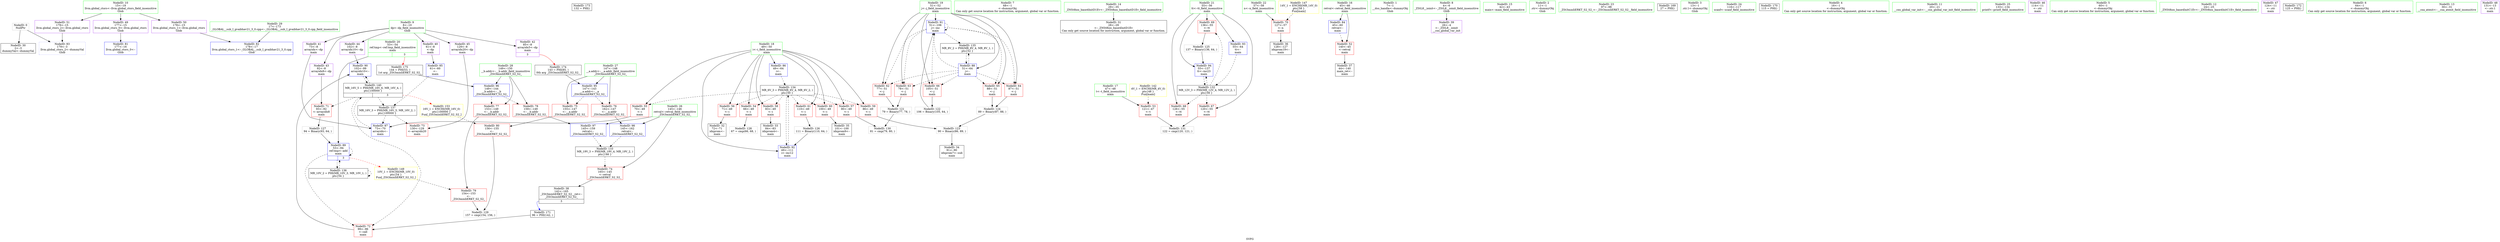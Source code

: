 digraph "SVFG" {
	label="SVFG";

	Node0x55b648864eb0 [shape=record,color=grey,label="{NodeID: 0\nNullPtr}"];
	Node0x55b648864eb0 -> Node0x55b64887a570[style=solid];
	Node0x55b648864eb0 -> Node0x55b64887e1f0[style=solid];
	Node0x55b6488929d0 [shape=record,color=black,label="{NodeID: 173\n132 = PHI()\n}"];
	Node0x55b64887e7d0 [shape=record,color=blue,label="{NodeID: 90\n102\<--99\narrayidx10\<--\nmain\n}"];
	Node0x55b64887e7d0 -> Node0x55b6488892c0[style=dashed];
	Node0x55b6488792f0 [shape=record,color=green,label="{NodeID: 7\n68\<--1\n\<--dummyObj\nCan only get source location for instruction, argument, global var or function.}"];
	Node0x55b64887b540 [shape=record,color=blue,label="{NodeID: 97\n145\<--159\nretval\<--\n_ZSt3minIiERKT_S2_S2_\n}"];
	Node0x55b64887b540 -> Node0x55b648886fc0[style=dashed];
	Node0x55b648879750 [shape=record,color=green,label="{NodeID: 14\n29\<--35\n_ZNSt8ios_base4InitD1Ev\<--_ZNSt8ios_base4InitD1Ev_field_insensitive\n}"];
	Node0x55b648879750 -> Node0x55b64887a670[style=solid];
	Node0x55b648879d60 [shape=record,color=green,label="{NodeID: 21\n55\<--56\ntt\<--tt_field_insensitive\nmain\n}"];
	Node0x55b648879d60 -> Node0x55b64887d490[style=solid];
	Node0x55b648879d60 -> Node0x55b64887d560[style=solid];
	Node0x55b648879d60 -> Node0x55b64887d630[style=solid];
	Node0x55b648879d60 -> Node0x55b64887ea40[style=solid];
	Node0x55b648879d60 -> Node0x55b64887eb10[style=solid];
	Node0x55b64887a3a0 [shape=record,color=green,label="{NodeID: 28\n149\<--150\n__b.addr\<--__b.addr_field_insensitive\n_ZSt3minIiERKT_S2_S2_\n}"];
	Node0x55b64887a3a0 -> Node0x55b64887dcb0[style=solid];
	Node0x55b64887a3a0 -> Node0x55b64887dd80[style=solid];
	Node0x55b64887a3a0 -> Node0x55b64887b470[style=solid];
	Node0x55b64887a9e0 [shape=record,color=black,label="{NodeID: 35\n101\<--100\nidxprom9\<--\nmain\n}"];
	Node0x55b648881250 [shape=record,color=grey,label="{NodeID: 125\n137 = Binary(136, 64, )\n}"];
	Node0x55b648881250 -> Node0x55b64887eb10[style=solid];
	Node0x55b64887af90 [shape=record,color=purple,label="{NodeID: 42\n85\<--8\narrayidx5\<--dp\nmain\n|{<s0>3}}"];
	Node0x55b64887af90:s0 -> Node0x55b6488930c0[style=solid,color=red];
	Node0x55b648886ac0 [shape=record,color=black,label="{NodeID: 132\nMR_12V_3 = PHI(MR_12V_4, MR_12V_2, )\npts\{56 \}\n}"];
	Node0x55b648886ac0 -> Node0x55b64887d490[style=dashed];
	Node0x55b648886ac0 -> Node0x55b64887d560[style=dashed];
	Node0x55b648886ac0 -> Node0x55b64887d630[style=dashed];
	Node0x55b648886ac0 -> Node0x55b64887eb10[style=dashed];
	Node0x55b64887c560 [shape=record,color=purple,label="{NodeID: 49\n177\<--15\nllvm.global_ctors_0\<--llvm.global_ctors\nGlob }"];
	Node0x55b64887c560 -> Node0x55b64887dff0[style=solid];
	Node0x55b64887cba0 [shape=record,color=red,label="{NodeID: 56\n71\<--49\n\<--i\nmain\n}"];
	Node0x55b64887cba0 -> Node0x55b64887a770[style=solid];
	Node0x55b64887d150 [shape=record,color=red,label="{NodeID: 63\n78\<--51\n\<--j\nmain\n}"];
	Node0x55b64887d150 -> Node0x55b648880c50[style=solid];
	Node0x55b64888acb0 [shape=record,color=yellow,style=double,label="{NodeID: 153\n16V_1 = ENCHI(MR_16V_0)\npts\{100000 \}\nFun[_ZSt3minIiERKT_S2_S2_]}"];
	Node0x55b64888acb0 -> Node0x55b64887df20[style=dashed];
	Node0x55b64887d700 [shape=record,color=red,label="{NodeID: 70\n127\<--57\n\<--n\nmain\n}"];
	Node0x55b64887d700 -> Node0x55b64887aab0[style=solid];
	Node0x55b64887dcb0 [shape=record,color=red,label="{NodeID: 77\n153\<--149\n\<--__b.addr\n_ZSt3minIiERKT_S2_S2_\n}"];
	Node0x55b64887dcb0 -> Node0x55b64887de50[style=solid];
	Node0x55b64887e2f0 [shape=record,color=blue,label="{NodeID: 84\n45\<--60\nretval\<--\nmain\n}"];
	Node0x55b64887e2f0 -> Node0x55b64887c860[style=dashed];
	Node0x55b6488787e0 [shape=record,color=green,label="{NodeID: 1\n7\<--1\n__dso_handle\<--dummyObj\nGlob }"];
	Node0x55b6488930c0 [shape=record,color=black,label="{NodeID: 174\n143 = PHI(85, )\n0th arg _ZSt3minIiERKT_S2_S2_ }"];
	Node0x55b6488930c0 -> Node0x55b64887ebe0[style=solid];
	Node0x55b64887e8a0 [shape=record,color=blue,label="{NodeID: 91\n51\<--106\nj\<--inc\nmain\n}"];
	Node0x55b64887e8a0 -> Node0x55b64887d080[style=dashed];
	Node0x55b64887e8a0 -> Node0x55b64887d150[style=dashed];
	Node0x55b64887e8a0 -> Node0x55b64887d220[style=dashed];
	Node0x55b64887e8a0 -> Node0x55b64887d2f0[style=dashed];
	Node0x55b64887e8a0 -> Node0x55b64887d3c0[style=dashed];
	Node0x55b64887e8a0 -> Node0x55b64887e8a0[style=dashed];
	Node0x55b64887e8a0 -> Node0x55b6488879c0[style=dashed];
	Node0x55b648879380 [shape=record,color=green,label="{NodeID: 8\n4\<--6\n_ZStL8__ioinit\<--_ZStL8__ioinit_field_insensitive\nGlob }"];
	Node0x55b648879380 -> Node0x55b64887ad20[style=solid];
	Node0x55b64887b610 [shape=record,color=blue,label="{NodeID: 98\n145\<--162\nretval\<--\n_ZSt3minIiERKT_S2_S2_\n}"];
	Node0x55b64887b610 -> Node0x55b648886fc0[style=dashed];
	Node0x55b648879850 [shape=record,color=green,label="{NodeID: 15\n42\<--43\nmain\<--main_field_insensitive\n}"];
	Node0x55b648879e30 [shape=record,color=green,label="{NodeID: 22\n57\<--58\nn\<--n_field_insensitive\nmain\n}"];
	Node0x55b648879e30 -> Node0x55b64887d700[style=solid];
	Node0x55b64887a470 [shape=record,color=green,label="{NodeID: 29\n17\<--173\n_GLOBAL__sub_I_gvaibhav21_3_0.cpp\<--_GLOBAL__sub_I_gvaibhav21_3_0.cpp_field_insensitive\n}"];
	Node0x55b64887a470 -> Node0x55b64887e0f0[style=solid];
	Node0x55b64887aab0 [shape=record,color=black,label="{NodeID: 36\n128\<--127\nidxprom19\<--\nmain\n}"];
	Node0x55b6488813d0 [shape=record,color=grey,label="{NodeID: 126\n111 = Binary(110, 64, )\n}"];
	Node0x55b6488813d0 -> Node0x55b64887e970[style=solid];
	Node0x55b64887b060 [shape=record,color=purple,label="{NodeID: 43\n92\<--8\narrayidx8\<--dp\nmain\n}"];
	Node0x55b64887b060 -> Node0x55b64887d7d0[style=solid];
	Node0x55b648886fc0 [shape=record,color=black,label="{NodeID: 133\nMR_19V_3 = PHI(MR_19V_4, MR_19V_2, )\npts\{146 \}\n}"];
	Node0x55b648886fc0 -> Node0x55b64887da40[style=dashed];
	Node0x55b64887c660 [shape=record,color=purple,label="{NodeID: 50\n178\<--15\nllvm.global_ctors_1\<--llvm.global_ctors\nGlob }"];
	Node0x55b64887c660 -> Node0x55b64887e0f0[style=solid];
	Node0x55b6488892c0 [shape=record,color=black,label="{NodeID: 140\nMR_16V_5 = PHI(MR_16V_6, MR_16V_4, )\npts\{100000 \}\n|{|<s4>3}}"];
	Node0x55b6488892c0 -> Node0x55b64887d7d0[style=dashed];
	Node0x55b6488892c0 -> Node0x55b64887d8a0[style=dashed];
	Node0x55b6488892c0 -> Node0x55b64887e7d0[style=dashed];
	Node0x55b6488892c0 -> Node0x55b6488883c0[style=dashed];
	Node0x55b6488892c0:s4 -> Node0x55b64888acb0[style=dashed,color=red];
	Node0x55b64887cc70 [shape=record,color=red,label="{NodeID: 57\n80\<--49\n\<--i\nmain\n}"];
	Node0x55b64887cc70 -> Node0x55b64887be40[style=solid];
	Node0x55b64888a740 [shape=record,color=yellow,style=double,label="{NodeID: 147\n14V_1 = ENCHI(MR_14V_0)\npts\{58 \}\nFun[main]}"];
	Node0x55b64888a740 -> Node0x55b64887d700[style=dashed];
	Node0x55b64887d220 [shape=record,color=red,label="{NodeID: 64\n87\<--51\n\<--j\nmain\n}"];
	Node0x55b64887d220 -> Node0x55b6488810d0[style=solid];
	Node0x55b64887d7d0 [shape=record,color=red,label="{NodeID: 71\n93\<--92\n\<--arrayidx8\nmain\n}"];
	Node0x55b64887d7d0 -> Node0x55b648881550[style=solid];
	Node0x55b64887dd80 [shape=record,color=red,label="{NodeID: 78\n159\<--149\n\<--__b.addr\n_ZSt3minIiERKT_S2_S2_\n}"];
	Node0x55b64887dd80 -> Node0x55b64887b540[style=solid];
	Node0x55b64887e3c0 [shape=record,color=blue,label="{NodeID: 85\n61\<--60\n\<--\nmain\n}"];
	Node0x55b64887e3c0 -> Node0x55b6488883c0[style=dashed];
	Node0x55b648878870 [shape=record,color=green,label="{NodeID: 2\n11\<--1\n.str\<--dummyObj\nGlob }"];
	Node0x55b648893220 [shape=record,color=black,label="{NodeID: 175\n144 = PHI(53, )\n1st arg _ZSt3minIiERKT_S2_S2_ }"];
	Node0x55b648893220 -> Node0x55b64887b470[style=solid];
	Node0x55b64887e970 [shape=record,color=blue,label="{NodeID: 92\n49\<--111\ni\<--inc12\nmain\n}"];
	Node0x55b64887e970 -> Node0x55b6488874c0[style=dashed];
	Node0x55b648879410 [shape=record,color=green,label="{NodeID: 9\n8\<--10\ndp\<--dp_field_insensitive\nGlob }"];
	Node0x55b648879410 -> Node0x55b64887adf0[style=solid];
	Node0x55b648879410 -> Node0x55b64887aec0[style=solid];
	Node0x55b648879410 -> Node0x55b64887af90[style=solid];
	Node0x55b648879410 -> Node0x55b64887b060[style=solid];
	Node0x55b648879410 -> Node0x55b64887b130[style=solid];
	Node0x55b648879410 -> Node0x55b64887b200[style=solid];
	Node0x55b648879950 [shape=record,color=green,label="{NodeID: 16\n45\<--46\nretval\<--retval_field_insensitive\nmain\n}"];
	Node0x55b648879950 -> Node0x55b64887c860[style=solid];
	Node0x55b648879950 -> Node0x55b64887e2f0[style=solid];
	Node0x55b648879f00 [shape=record,color=green,label="{NodeID: 23\n97\<--98\n_ZSt3minIiERKT_S2_S2_\<--_ZSt3minIiERKT_S2_S2__field_insensitive\n}"];
	Node0x55b64887a570 [shape=record,color=black,label="{NodeID: 30\n2\<--3\ndummyVal\<--dummyVal\n}"];
	Node0x55b64887ab80 [shape=record,color=black,label="{NodeID: 37\n44\<--140\nmain_ret\<--\nmain\n}"];
	Node0x55b648881550 [shape=record,color=grey,label="{NodeID: 127\n94 = Binary(93, 64, )\n}"];
	Node0x55b648881550 -> Node0x55b64887e700[style=solid];
	Node0x55b64887b130 [shape=record,color=purple,label="{NodeID: 44\n102\<--8\narrayidx10\<--dp\nmain\n}"];
	Node0x55b64887b130 -> Node0x55b64887e7d0[style=solid];
	Node0x55b6488874c0 [shape=record,color=black,label="{NodeID: 134\nMR_6V_3 = PHI(MR_6V_4, MR_6V_2, )\npts\{50 \}\n}"];
	Node0x55b6488874c0 -> Node0x55b64887ca00[style=dashed];
	Node0x55b6488874c0 -> Node0x55b64887cad0[style=dashed];
	Node0x55b6488874c0 -> Node0x55b64887cba0[style=dashed];
	Node0x55b6488874c0 -> Node0x55b64887cc70[style=dashed];
	Node0x55b6488874c0 -> Node0x55b64887cd40[style=dashed];
	Node0x55b6488874c0 -> Node0x55b64887ce10[style=dashed];
	Node0x55b6488874c0 -> Node0x55b64887cee0[style=dashed];
	Node0x55b6488874c0 -> Node0x55b64887cfb0[style=dashed];
	Node0x55b6488874c0 -> Node0x55b64887e970[style=dashed];
	Node0x55b64887c760 [shape=record,color=purple,label="{NodeID: 51\n179\<--15\nllvm.global_ctors_2\<--llvm.global_ctors\nGlob }"];
	Node0x55b64887c760 -> Node0x55b64887e1f0[style=solid];
	Node0x55b64887cd40 [shape=record,color=red,label="{NodeID: 58\n83\<--49\n\<--i\nmain\n}"];
	Node0x55b64887cd40 -> Node0x55b64887a840[style=solid];
	Node0x55b64887d2f0 [shape=record,color=red,label="{NodeID: 65\n88\<--51\n\<--j\nmain\n}"];
	Node0x55b64887d2f0 -> Node0x55b6488810d0[style=solid];
	Node0x55b64887d8a0 [shape=record,color=red,label="{NodeID: 72\n99\<--96\n\<--call\nmain\n}"];
	Node0x55b64887d8a0 -> Node0x55b64887e7d0[style=solid];
	Node0x55b64887de50 [shape=record,color=red,label="{NodeID: 79\n154\<--153\n\<--\n_ZSt3minIiERKT_S2_S2_\n}"];
	Node0x55b64887de50 -> Node0x55b64887bcc0[style=solid];
	Node0x55b6486db0a0 [shape=record,color=black,label="{NodeID: 169\n27 = PHI()\n}"];
	Node0x55b64887e490 [shape=record,color=blue,label="{NodeID: 86\n49\<--64\ni\<--\nmain\n}"];
	Node0x55b64887e490 -> Node0x55b6488874c0[style=dashed];
	Node0x55b648878900 [shape=record,color=green,label="{NodeID: 3\n13\<--1\n.str.1\<--dummyObj\nGlob }"];
	Node0x55b64887ea40 [shape=record,color=blue,label="{NodeID: 93\n55\<--64\ntt\<--\nmain\n}"];
	Node0x55b64887ea40 -> Node0x55b648886ac0[style=dashed];
	Node0x55b6488794a0 [shape=record,color=green,label="{NodeID: 10\n15\<--19\nllvm.global_ctors\<--llvm.global_ctors_field_insensitive\nGlob }"];
	Node0x55b6488794a0 -> Node0x55b64887c560[style=solid];
	Node0x55b6488794a0 -> Node0x55b64887c660[style=solid];
	Node0x55b6488794a0 -> Node0x55b64887c760[style=solid];
	Node0x55b648879a20 [shape=record,color=green,label="{NodeID: 17\n47\<--48\nt\<--t_field_insensitive\nmain\n}"];
	Node0x55b648879a20 -> Node0x55b64887c930[style=solid];
	Node0x55b64887a000 [shape=record,color=green,label="{NodeID: 24\n116\<--117\nscanf\<--scanf_field_insensitive\n}"];
	Node0x55b64887a670 [shape=record,color=black,label="{NodeID: 31\n28\<--29\n\<--_ZNSt8ios_base4InitD1Ev\nCan only get source location for instruction, argument, global var or function.}"];
	Node0x55b648880c50 [shape=record,color=grey,label="{NodeID: 121\n79 = Binary(77, 78, )\n}"];
	Node0x55b648880c50 -> Node0x55b64887be40[style=solid];
	Node0x55b64887ac50 [shape=record,color=black,label="{NodeID: 38\n142\<--165\n_ZSt3minIiERKT_S2_S2__ret\<--\n_ZSt3minIiERKT_S2_S2_\n|{<s0>3}}"];
	Node0x55b64887ac50:s0 -> Node0x55b648892710[style=solid,color=blue];
	Node0x55b6488816d0 [shape=record,color=grey,label="{NodeID: 128\n67 = cmp(66, 68, )\n}"];
	Node0x55b64887b200 [shape=record,color=purple,label="{NodeID: 45\n129\<--8\narrayidx20\<--dp\nmain\n}"];
	Node0x55b64887b200 -> Node0x55b64887d970[style=solid];
	Node0x55b6488879c0 [shape=record,color=black,label="{NodeID: 135\nMR_8V_2 = PHI(MR_8V_4, MR_8V_1, )\npts\{52 \}\n}"];
	Node0x55b6488879c0 -> Node0x55b64887e630[style=dashed];
	Node0x55b64887c860 [shape=record,color=red,label="{NodeID: 52\n140\<--45\n\<--retval\nmain\n}"];
	Node0x55b64887c860 -> Node0x55b64887ab80[style=solid];
	Node0x55b64888a2e0 [shape=record,color=yellow,style=double,label="{NodeID: 142\n4V_1 = ENCHI(MR_4V_0)\npts\{48 \}\nFun[main]}"];
	Node0x55b64888a2e0 -> Node0x55b64887c930[style=dashed];
	Node0x55b64887ce10 [shape=record,color=red,label="{NodeID: 59\n86\<--49\n\<--i\nmain\n}"];
	Node0x55b64887ce10 -> Node0x55b648880f50[style=solid];
	Node0x55b64888a900 [shape=record,color=yellow,style=double,label="{NodeID: 149\n10V_1 = ENCHI(MR_10V_0)\npts\{54 \}\nFun[_ZSt3minIiERKT_S2_S2_]}"];
	Node0x55b64888a900 -> Node0x55b64887de50[style=dashed];
	Node0x55b64887d3c0 [shape=record,color=red,label="{NodeID: 66\n105\<--51\n\<--j\nmain\n}"];
	Node0x55b64887d3c0 -> Node0x55b648880dd0[style=solid];
	Node0x55b64887d970 [shape=record,color=red,label="{NodeID: 73\n130\<--129\n\<--arrayidx20\nmain\n}"];
	Node0x55b64887df20 [shape=record,color=red,label="{NodeID: 80\n156\<--155\n\<--\n_ZSt3minIiERKT_S2_S2_\n}"];
	Node0x55b64887df20 -> Node0x55b64887bcc0[style=solid];
	Node0x55b648892610 [shape=record,color=black,label="{NodeID: 170\n115 = PHI()\n}"];
	Node0x55b64887e560 [shape=record,color=blue,label="{NodeID: 87\n73\<--70\narrayidx\<--\nmain\n}"];
	Node0x55b64887e560 -> Node0x55b6488892c0[style=dashed];
	Node0x55b648878990 [shape=record,color=green,label="{NodeID: 4\n16\<--1\n\<--dummyObj\nCan only get source location for instruction, argument, global var or function.}"];
	Node0x55b64887eb10 [shape=record,color=blue,label="{NodeID: 94\n55\<--137\ntt\<--inc23\nmain\n}"];
	Node0x55b64887eb10 -> Node0x55b648886ac0[style=dashed];
	Node0x55b648879530 [shape=record,color=green,label="{NodeID: 11\n20\<--21\n__cxx_global_var_init\<--__cxx_global_var_init_field_insensitive\n}"];
	Node0x55b648879af0 [shape=record,color=green,label="{NodeID: 18\n49\<--50\ni\<--i_field_insensitive\nmain\n}"];
	Node0x55b648879af0 -> Node0x55b64887ca00[style=solid];
	Node0x55b648879af0 -> Node0x55b64887cad0[style=solid];
	Node0x55b648879af0 -> Node0x55b64887cba0[style=solid];
	Node0x55b648879af0 -> Node0x55b64887cc70[style=solid];
	Node0x55b648879af0 -> Node0x55b64887cd40[style=solid];
	Node0x55b648879af0 -> Node0x55b64887ce10[style=solid];
	Node0x55b648879af0 -> Node0x55b64887cee0[style=solid];
	Node0x55b648879af0 -> Node0x55b64887cfb0[style=solid];
	Node0x55b648879af0 -> Node0x55b64887e490[style=solid];
	Node0x55b648879af0 -> Node0x55b64887e970[style=solid];
	Node0x55b64887a100 [shape=record,color=green,label="{NodeID: 25\n133\<--134\nprintf\<--printf_field_insensitive\n}"];
	Node0x55b64887a770 [shape=record,color=black,label="{NodeID: 32\n72\<--71\nidxprom\<--\nmain\n}"];
	Node0x55b648880dd0 [shape=record,color=grey,label="{NodeID: 122\n106 = Binary(105, 64, )\n}"];
	Node0x55b648880dd0 -> Node0x55b64887e8a0[style=solid];
	Node0x55b64887ad20 [shape=record,color=purple,label="{NodeID: 39\n26\<--4\n\<--_ZStL8__ioinit\n__cxx_global_var_init\n}"];
	Node0x55b64887bcc0 [shape=record,color=grey,label="{NodeID: 129\n157 = cmp(154, 156, )\n}"];
	Node0x55b64887b2d0 [shape=record,color=purple,label="{NodeID: 46\n114\<--11\n\<--.str\nmain\n}"];
	Node0x55b648887ec0 [shape=record,color=black,label="{NodeID: 136\nMR_10V_2 = PHI(MR_10V_3, MR_10V_1, )\npts\{54 \}\n}"];
	Node0x55b648887ec0 -> Node0x55b64887e700[style=dashed];
	Node0x55b648887ec0 -> Node0x55b648887ec0[style=dashed];
	Node0x55b64887c930 [shape=record,color=red,label="{NodeID: 53\n121\<--47\n\<--t\nmain\n}"];
	Node0x55b64887c930 -> Node0x55b64887bfc0[style=solid];
	Node0x55b64887cee0 [shape=record,color=red,label="{NodeID: 60\n100\<--49\n\<--i\nmain\n}"];
	Node0x55b64887cee0 -> Node0x55b64887a9e0[style=solid];
	Node0x55b64887d490 [shape=record,color=red,label="{NodeID: 67\n120\<--55\n\<--tt\nmain\n}"];
	Node0x55b64887d490 -> Node0x55b64887bfc0[style=solid];
	Node0x55b64887da40 [shape=record,color=red,label="{NodeID: 74\n165\<--145\n\<--retval\n_ZSt3minIiERKT_S2_S2_\n}"];
	Node0x55b64887da40 -> Node0x55b64887ac50[style=solid];
	Node0x55b64887dff0 [shape=record,color=blue,label="{NodeID: 81\n177\<--16\nllvm.global_ctors_0\<--\nGlob }"];
	Node0x55b648892710 [shape=record,color=black,label="{NodeID: 171\n96 = PHI(142, )\n}"];
	Node0x55b648892710 -> Node0x55b64887d8a0[style=solid];
	Node0x55b64887e630 [shape=record,color=blue,label="{NodeID: 88\n51\<--64\nj\<--\nmain\n}"];
	Node0x55b64887e630 -> Node0x55b64887d080[style=dashed];
	Node0x55b64887e630 -> Node0x55b64887d150[style=dashed];
	Node0x55b64887e630 -> Node0x55b64887d220[style=dashed];
	Node0x55b64887e630 -> Node0x55b64887d2f0[style=dashed];
	Node0x55b64887e630 -> Node0x55b64887d3c0[style=dashed];
	Node0x55b64887e630 -> Node0x55b64887e8a0[style=dashed];
	Node0x55b64887e630 -> Node0x55b6488879c0[style=dashed];
	Node0x55b6488791d0 [shape=record,color=green,label="{NodeID: 5\n60\<--1\n\<--dummyObj\nCan only get source location for instruction, argument, global var or function.}"];
	Node0x55b64887ebe0 [shape=record,color=blue,label="{NodeID: 95\n147\<--143\n__a.addr\<--__a\n_ZSt3minIiERKT_S2_S2_\n}"];
	Node0x55b64887ebe0 -> Node0x55b64887db10[style=dashed];
	Node0x55b64887ebe0 -> Node0x55b64887dbe0[style=dashed];
	Node0x55b6488795c0 [shape=record,color=green,label="{NodeID: 12\n24\<--25\n_ZNSt8ios_base4InitC1Ev\<--_ZNSt8ios_base4InitC1Ev_field_insensitive\n}"];
	Node0x55b648879bc0 [shape=record,color=green,label="{NodeID: 19\n51\<--52\nj\<--j_field_insensitive\nmain\n}"];
	Node0x55b648879bc0 -> Node0x55b64887d080[style=solid];
	Node0x55b648879bc0 -> Node0x55b64887d150[style=solid];
	Node0x55b648879bc0 -> Node0x55b64887d220[style=solid];
	Node0x55b648879bc0 -> Node0x55b64887d2f0[style=solid];
	Node0x55b648879bc0 -> Node0x55b64887d3c0[style=solid];
	Node0x55b648879bc0 -> Node0x55b64887e630[style=solid];
	Node0x55b648879bc0 -> Node0x55b64887e8a0[style=solid];
	Node0x55b64887a200 [shape=record,color=green,label="{NodeID: 26\n145\<--146\nretval\<--retval_field_insensitive\n_ZSt3minIiERKT_S2_S2_\n}"];
	Node0x55b64887a200 -> Node0x55b64887da40[style=solid];
	Node0x55b64887a200 -> Node0x55b64887b540[style=solid];
	Node0x55b64887a200 -> Node0x55b64887b610[style=solid];
	Node0x55b64887a840 [shape=record,color=black,label="{NodeID: 33\n84\<--83\nidxprom4\<--\nmain\n}"];
	Node0x55b648880f50 [shape=record,color=grey,label="{NodeID: 123\n90 = Binary(86, 89, )\n}"];
	Node0x55b648880f50 -> Node0x55b64887a910[style=solid];
	Node0x55b64887adf0 [shape=record,color=purple,label="{NodeID: 40\n61\<--8\n\<--dp\nmain\n}"];
	Node0x55b64887adf0 -> Node0x55b64887e3c0[style=solid];
	Node0x55b64887be40 [shape=record,color=grey,label="{NodeID: 130\n81 = cmp(79, 80, )\n}"];
	Node0x55b64887b3a0 [shape=record,color=purple,label="{NodeID: 47\n124\<--11\n\<--.str\nmain\n}"];
	Node0x55b6488883c0 [shape=record,color=black,label="{NodeID: 137\nMR_16V_3 = PHI(MR_16V_5, MR_16V_2, )\npts\{100000 \}\n}"];
	Node0x55b6488883c0 -> Node0x55b64887d970[style=dashed];
	Node0x55b6488883c0 -> Node0x55b64887e560[style=dashed];
	Node0x55b64887ca00 [shape=record,color=red,label="{NodeID: 54\n66\<--49\n\<--i\nmain\n}"];
	Node0x55b64887ca00 -> Node0x55b6488816d0[style=solid];
	Node0x55b64887cfb0 [shape=record,color=red,label="{NodeID: 61\n110\<--49\n\<--i\nmain\n}"];
	Node0x55b64887cfb0 -> Node0x55b6488813d0[style=solid];
	Node0x55b64887d560 [shape=record,color=red,label="{NodeID: 68\n126\<--55\n\<--tt\nmain\n}"];
	Node0x55b64887db10 [shape=record,color=red,label="{NodeID: 75\n155\<--147\n\<--__a.addr\n_ZSt3minIiERKT_S2_S2_\n}"];
	Node0x55b64887db10 -> Node0x55b64887df20[style=solid];
	Node0x55b64887e0f0 [shape=record,color=blue,label="{NodeID: 82\n178\<--17\nllvm.global_ctors_1\<--_GLOBAL__sub_I_gvaibhav21_3_0.cpp\nGlob }"];
	Node0x55b648892900 [shape=record,color=black,label="{NodeID: 172\n125 = PHI()\n}"];
	Node0x55b64887e700 [shape=record,color=blue,label="{NodeID: 89\n53\<--94\nref.tmp\<--add\nmain\n|{|<s3>3}}"];
	Node0x55b64887e700 -> Node0x55b64887d8a0[style=dashed];
	Node0x55b64887e700 -> Node0x55b64887e700[style=dashed];
	Node0x55b64887e700 -> Node0x55b648887ec0[style=dashed];
	Node0x55b64887e700:s3 -> Node0x55b64888a900[style=dashed,color=red];
	Node0x55b648879260 [shape=record,color=green,label="{NodeID: 6\n64\<--1\n\<--dummyObj\nCan only get source location for instruction, argument, global var or function.}"];
	Node0x55b64887b470 [shape=record,color=blue,label="{NodeID: 96\n149\<--144\n__b.addr\<--__b\n_ZSt3minIiERKT_S2_S2_\n}"];
	Node0x55b64887b470 -> Node0x55b64887dcb0[style=dashed];
	Node0x55b64887b470 -> Node0x55b64887dd80[style=dashed];
	Node0x55b648879650 [shape=record,color=green,label="{NodeID: 13\n30\<--31\n__cxa_atexit\<--__cxa_atexit_field_insensitive\n}"];
	Node0x55b648879c90 [shape=record,color=green,label="{NodeID: 20\n53\<--54\nref.tmp\<--ref.tmp_field_insensitive\nmain\n|{|<s1>3}}"];
	Node0x55b648879c90 -> Node0x55b64887e700[style=solid];
	Node0x55b648879c90:s1 -> Node0x55b648893220[style=solid,color=red];
	Node0x55b64887a2d0 [shape=record,color=green,label="{NodeID: 27\n147\<--148\n__a.addr\<--__a.addr_field_insensitive\n_ZSt3minIiERKT_S2_S2_\n}"];
	Node0x55b64887a2d0 -> Node0x55b64887db10[style=solid];
	Node0x55b64887a2d0 -> Node0x55b64887dbe0[style=solid];
	Node0x55b64887a2d0 -> Node0x55b64887ebe0[style=solid];
	Node0x55b64887a910 [shape=record,color=black,label="{NodeID: 34\n91\<--90\nidxprom7\<--sub\nmain\n}"];
	Node0x55b6488810d0 [shape=record,color=grey,label="{NodeID: 124\n89 = Binary(87, 88, )\n}"];
	Node0x55b6488810d0 -> Node0x55b648880f50[style=solid];
	Node0x55b64887aec0 [shape=record,color=purple,label="{NodeID: 41\n73\<--8\narrayidx\<--dp\nmain\n}"];
	Node0x55b64887aec0 -> Node0x55b64887e560[style=solid];
	Node0x55b64887bfc0 [shape=record,color=grey,label="{NodeID: 131\n122 = cmp(120, 121, )\n}"];
	Node0x55b64887c490 [shape=record,color=purple,label="{NodeID: 48\n131\<--13\n\<--.str.1\nmain\n}"];
	Node0x55b64887cad0 [shape=record,color=red,label="{NodeID: 55\n70\<--49\n\<--i\nmain\n}"];
	Node0x55b64887cad0 -> Node0x55b64887e560[style=solid];
	Node0x55b64887d080 [shape=record,color=red,label="{NodeID: 62\n77\<--51\n\<--j\nmain\n}"];
	Node0x55b64887d080 -> Node0x55b648880c50[style=solid];
	Node0x55b64887d630 [shape=record,color=red,label="{NodeID: 69\n136\<--55\n\<--tt\nmain\n}"];
	Node0x55b64887d630 -> Node0x55b648881250[style=solid];
	Node0x55b64887dbe0 [shape=record,color=red,label="{NodeID: 76\n162\<--147\n\<--__a.addr\n_ZSt3minIiERKT_S2_S2_\n}"];
	Node0x55b64887dbe0 -> Node0x55b64887b610[style=solid];
	Node0x55b64887e1f0 [shape=record,color=blue, style = dotted,label="{NodeID: 83\n179\<--3\nllvm.global_ctors_2\<--dummyVal\nGlob }"];
}
